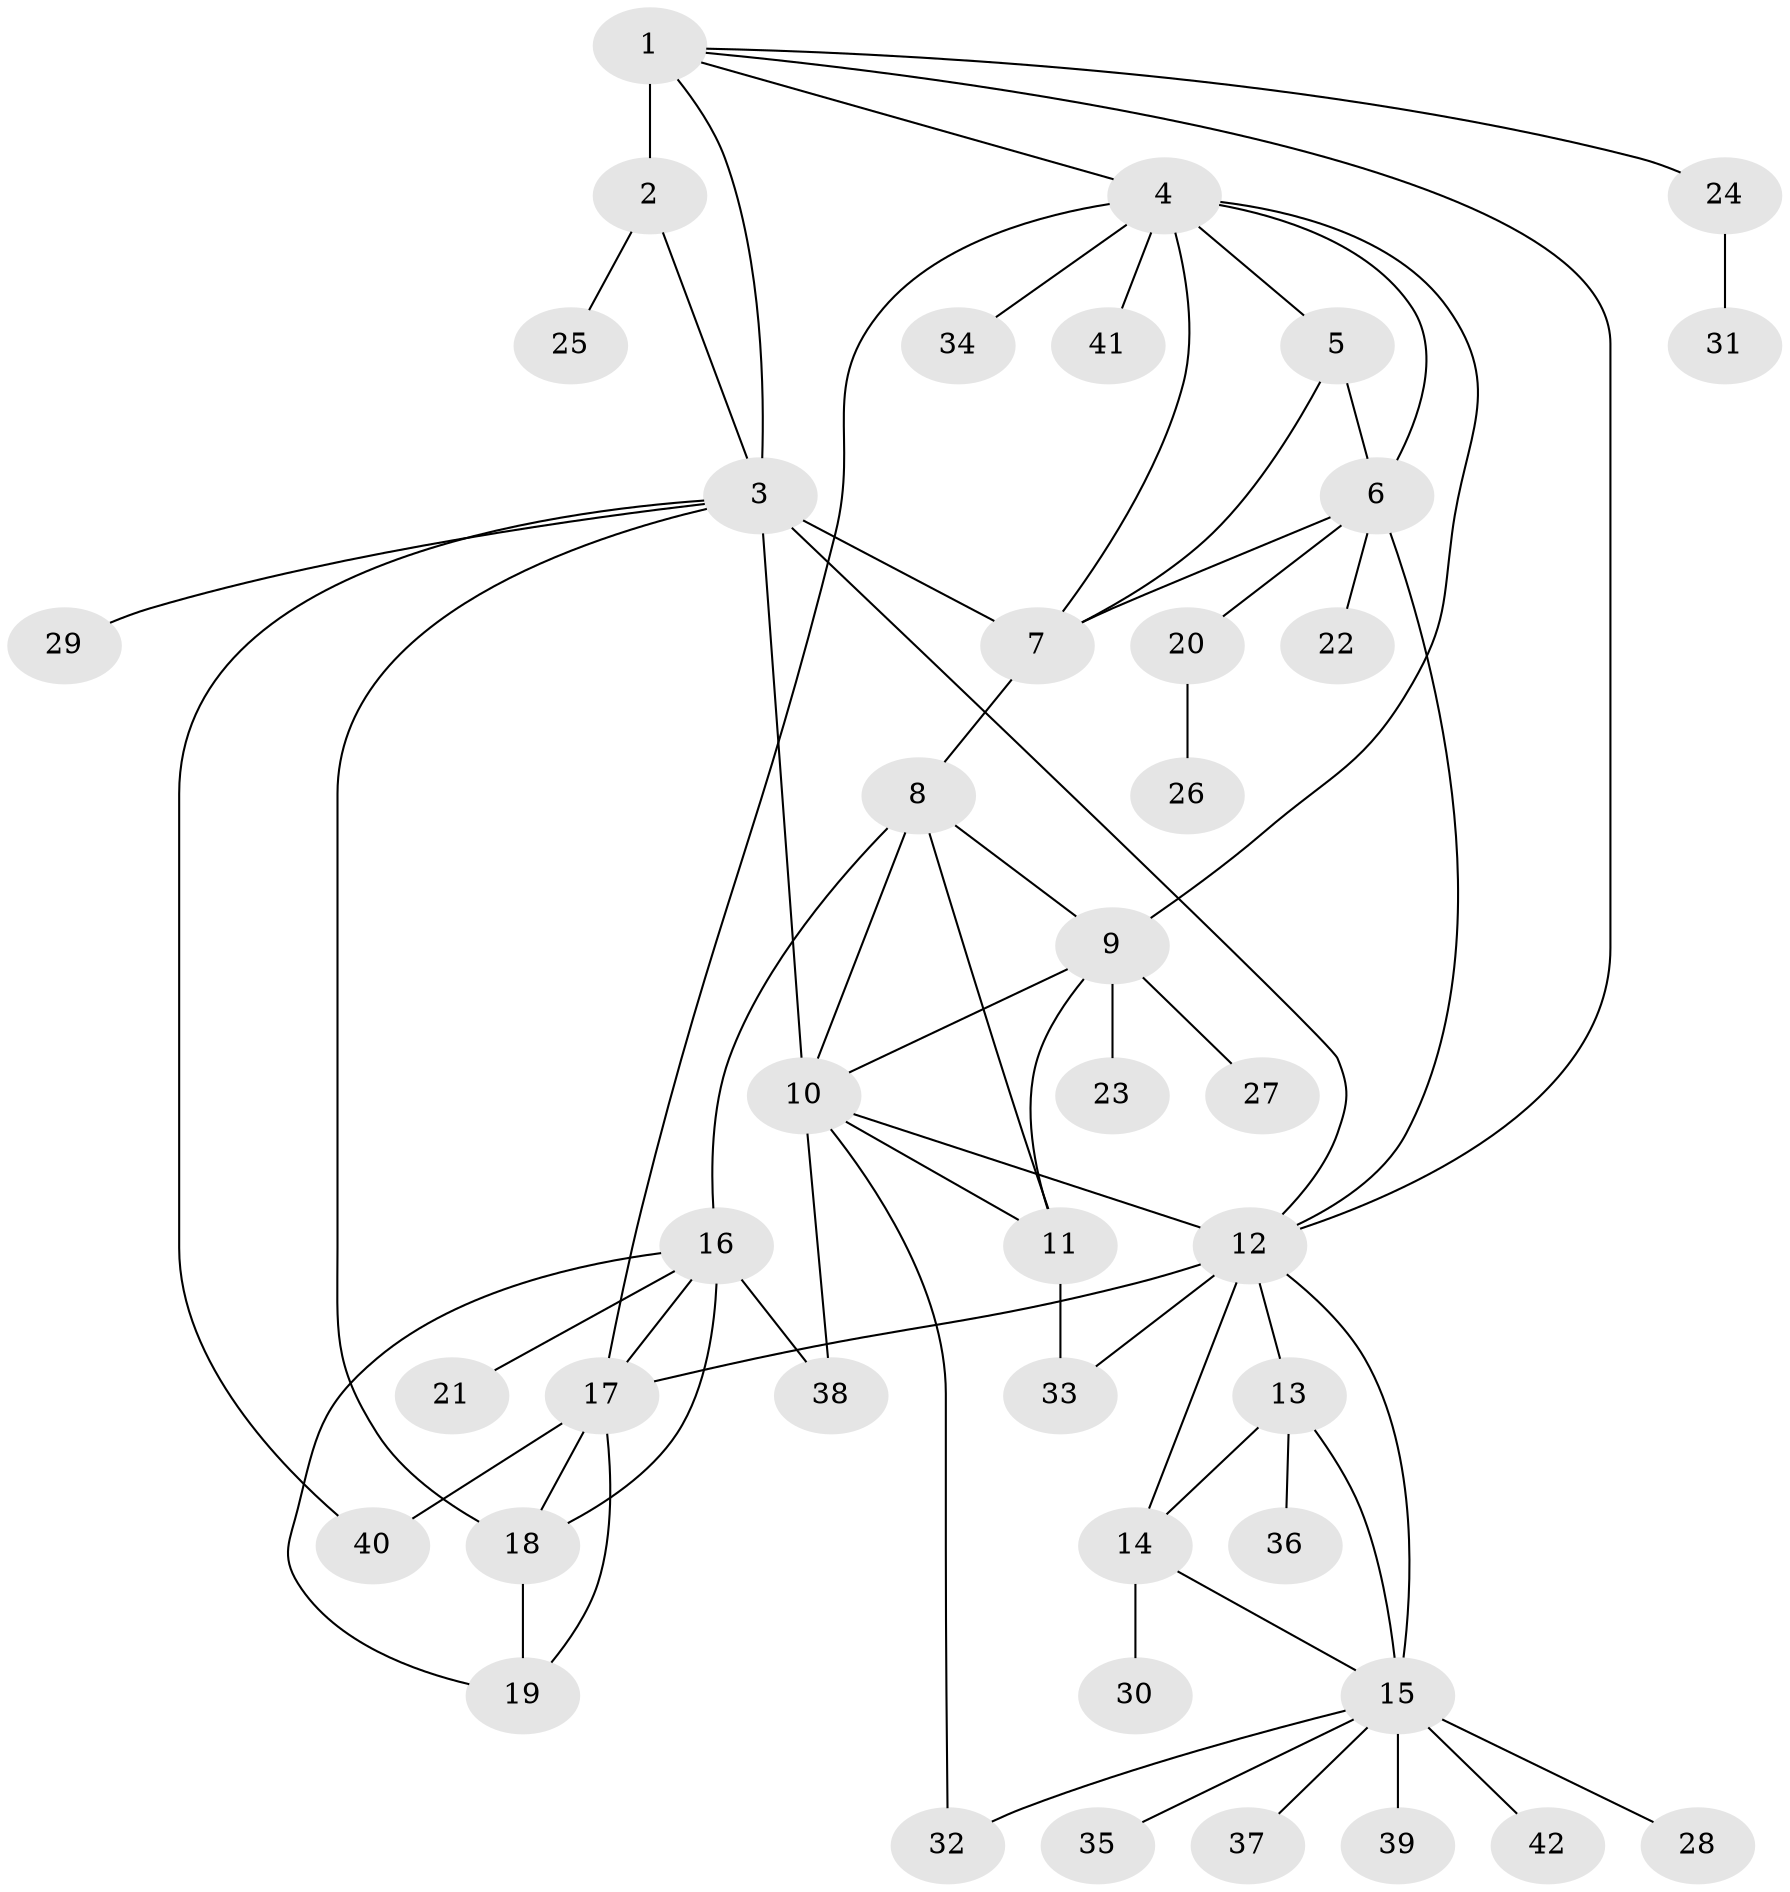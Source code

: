 // original degree distribution, {5: 0.06097560975609756, 3: 0.024390243902439025, 9: 0.036585365853658534, 11: 0.012195121951219513, 4: 0.036585365853658534, 8: 0.04878048780487805, 6: 0.024390243902439025, 10: 0.012195121951219513, 7: 0.012195121951219513, 1: 0.5121951219512195, 2: 0.21951219512195122}
// Generated by graph-tools (version 1.1) at 2025/37/03/09/25 02:37:43]
// undirected, 42 vertices, 67 edges
graph export_dot {
graph [start="1"]
  node [color=gray90,style=filled];
  1;
  2;
  3;
  4;
  5;
  6;
  7;
  8;
  9;
  10;
  11;
  12;
  13;
  14;
  15;
  16;
  17;
  18;
  19;
  20;
  21;
  22;
  23;
  24;
  25;
  26;
  27;
  28;
  29;
  30;
  31;
  32;
  33;
  34;
  35;
  36;
  37;
  38;
  39;
  40;
  41;
  42;
  1 -- 2 [weight=6.0];
  1 -- 3 [weight=2.0];
  1 -- 4 [weight=1.0];
  1 -- 12 [weight=1.0];
  1 -- 24 [weight=1.0];
  2 -- 3 [weight=1.0];
  2 -- 25 [weight=1.0];
  3 -- 7 [weight=1.0];
  3 -- 10 [weight=2.0];
  3 -- 12 [weight=1.0];
  3 -- 18 [weight=1.0];
  3 -- 29 [weight=1.0];
  3 -- 40 [weight=1.0];
  4 -- 5 [weight=1.0];
  4 -- 6 [weight=1.0];
  4 -- 7 [weight=1.0];
  4 -- 9 [weight=1.0];
  4 -- 17 [weight=1.0];
  4 -- 34 [weight=1.0];
  4 -- 41 [weight=1.0];
  5 -- 6 [weight=1.0];
  5 -- 7 [weight=1.0];
  6 -- 7 [weight=1.0];
  6 -- 12 [weight=1.0];
  6 -- 20 [weight=1.0];
  6 -- 22 [weight=2.0];
  7 -- 8 [weight=1.0];
  8 -- 9 [weight=1.0];
  8 -- 10 [weight=1.0];
  8 -- 11 [weight=1.0];
  8 -- 16 [weight=1.0];
  9 -- 10 [weight=1.0];
  9 -- 11 [weight=1.0];
  9 -- 23 [weight=2.0];
  9 -- 27 [weight=1.0];
  10 -- 11 [weight=1.0];
  10 -- 12 [weight=2.0];
  10 -- 32 [weight=1.0];
  10 -- 38 [weight=1.0];
  11 -- 33 [weight=2.0];
  12 -- 13 [weight=1.0];
  12 -- 14 [weight=1.0];
  12 -- 15 [weight=1.0];
  12 -- 17 [weight=1.0];
  12 -- 33 [weight=1.0];
  13 -- 14 [weight=1.0];
  13 -- 15 [weight=1.0];
  13 -- 36 [weight=1.0];
  14 -- 15 [weight=1.0];
  14 -- 30 [weight=1.0];
  15 -- 28 [weight=1.0];
  15 -- 32 [weight=1.0];
  15 -- 35 [weight=1.0];
  15 -- 37 [weight=1.0];
  15 -- 39 [weight=1.0];
  15 -- 42 [weight=1.0];
  16 -- 17 [weight=1.0];
  16 -- 18 [weight=1.0];
  16 -- 19 [weight=1.0];
  16 -- 21 [weight=1.0];
  16 -- 38 [weight=2.0];
  17 -- 18 [weight=1.0];
  17 -- 19 [weight=1.0];
  17 -- 40 [weight=1.0];
  18 -- 19 [weight=1.0];
  20 -- 26 [weight=2.0];
  24 -- 31 [weight=1.0];
}
